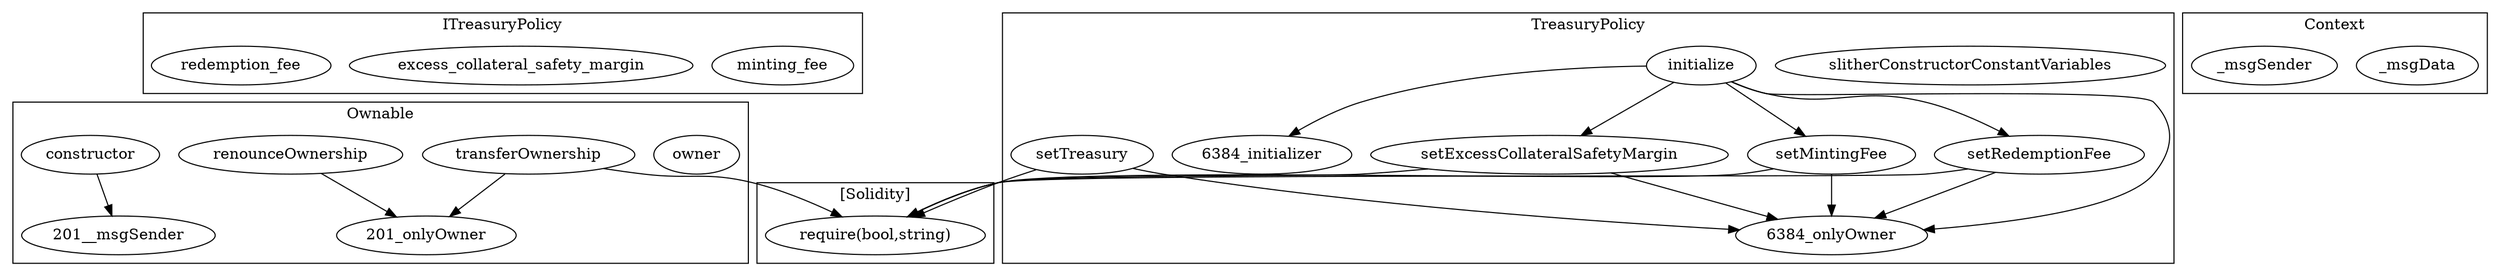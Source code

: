 strict digraph {
subgraph cluster_7200_ITreasuryPolicy {
label = "ITreasuryPolicy"
"7200_minting_fee" [label="minting_fee"]
"7200_excess_collateral_safety_margin" [label="excess_collateral_safety_margin"]
"7200_redemption_fee" [label="redemption_fee"]
}subgraph cluster_201_Ownable {
label = "Ownable"
"201_owner" [label="owner"]
"201_constructor" [label="constructor"]
"201_renounceOwnership" [label="renounceOwnership"]
"201_transferOwnership" [label="transferOwnership"]
"201_transferOwnership" -> "201_onlyOwner"
"201_renounceOwnership" -> "201_onlyOwner"
"201_constructor" -> "201__msgSender"
}subgraph cluster_1394_Context {
label = "Context"
"1394__msgData" [label="_msgData"]
"1394__msgSender" [label="_msgSender"]
}subgraph cluster_6384_TreasuryPolicy {
label = "TreasuryPolicy"
"6384_setMintingFee" [label="setMintingFee"]
"6384_slitherConstructorConstantVariables" [label="slitherConstructorConstantVariables"]
"6384_setExcessCollateralSafetyMargin" [label="setExcessCollateralSafetyMargin"]
"6384_setTreasury" [label="setTreasury"]
"6384_initialize" [label="initialize"]
"6384_setRedemptionFee" [label="setRedemptionFee"]
"6384_initialize" -> "6384_onlyOwner"
"6384_initialize" -> "6384_setExcessCollateralSafetyMargin"
"6384_setTreasury" -> "6384_onlyOwner"
"6384_initialize" -> "6384_setRedemptionFee"
"6384_initialize" -> "6384_setMintingFee"
"6384_setMintingFee" -> "6384_onlyOwner"
"6384_initialize" -> "6384_initializer"
"6384_setExcessCollateralSafetyMargin" -> "6384_onlyOwner"
"6384_setRedemptionFee" -> "6384_onlyOwner"
}subgraph cluster_solidity {
label = "[Solidity]"
"require(bool,string)" 
"6384_setExcessCollateralSafetyMargin" -> "require(bool,string)"
"6384_setTreasury" -> "require(bool,string)"
"6384_setMintingFee" -> "require(bool,string)"
"201_transferOwnership" -> "require(bool,string)"
"6384_setRedemptionFee" -> "require(bool,string)"
}
}